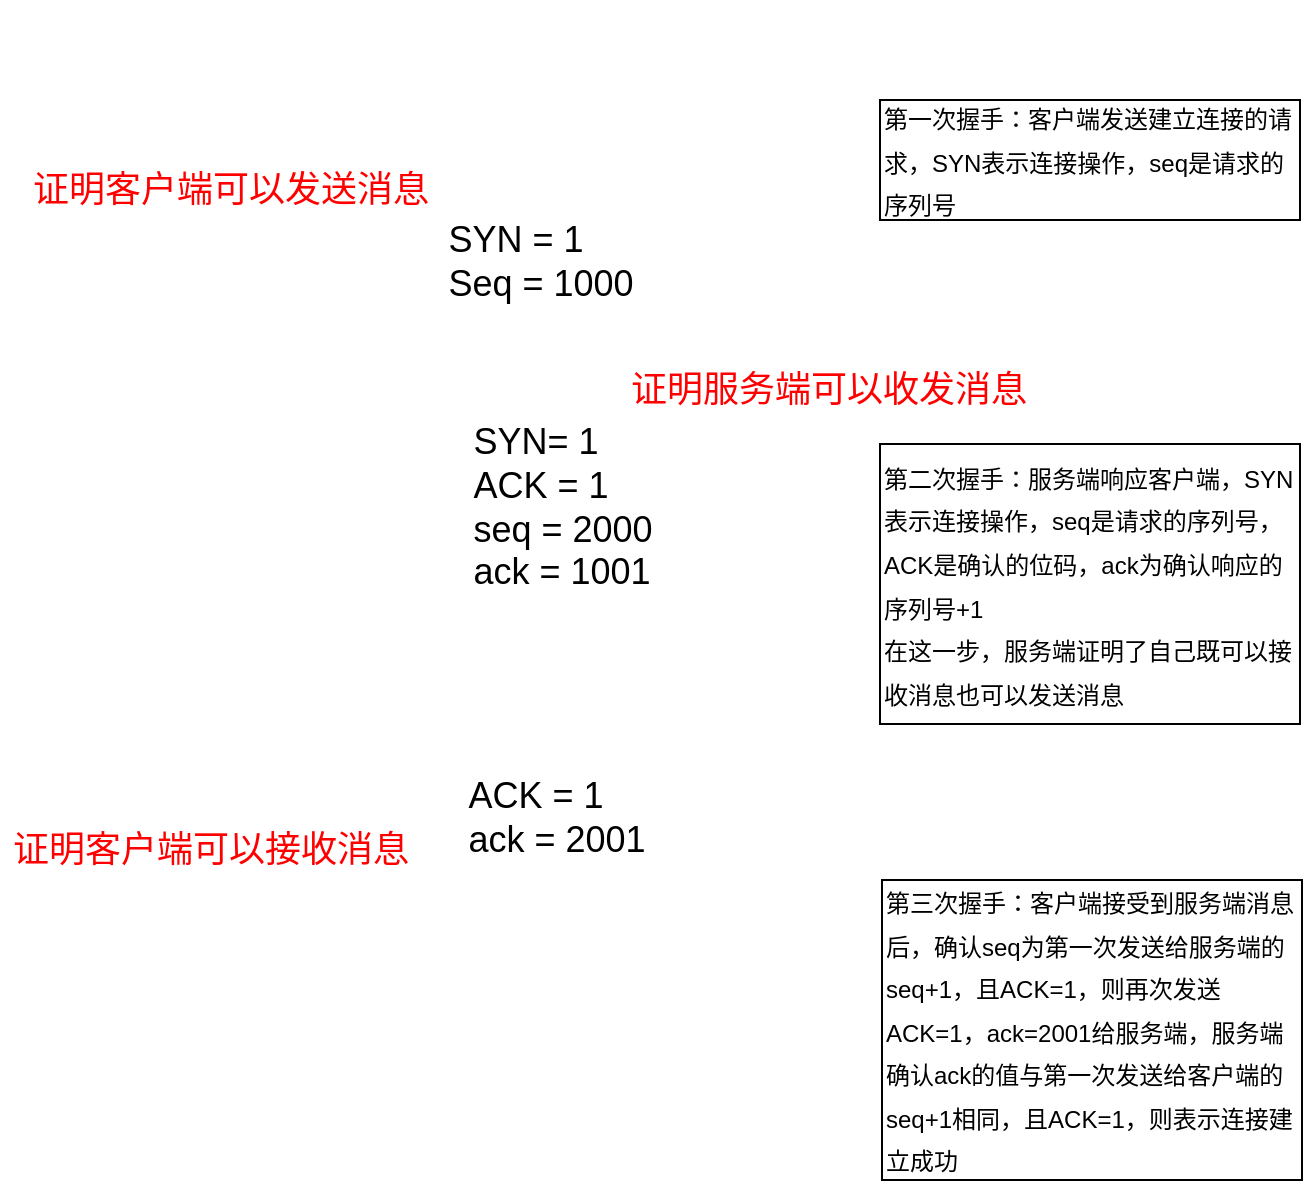 <mxfile>
    <diagram id="lQfovNkgM4vq2SS8UltM" name="第 1 页">
        <mxGraphModel dx="573" dy="553" grid="1" gridSize="10" guides="1" tooltips="1" connect="1" arrows="1" fold="1" page="1" pageScale="1" pageWidth="827" pageHeight="1169" math="0" shadow="0">
            <root>
                <mxCell id="0"/>
                <mxCell id="1" parent="0"/>
                <mxCell id="3" value="" style="line;strokeWidth=2;direction=south;html=1;strokeColor=#FFFFFF;" parent="1" vertex="1">
                    <mxGeometry x="155" y="92" width="10" height="460" as="geometry"/>
                </mxCell>
                <mxCell id="5" value="" style="line;strokeWidth=2;direction=south;html=1;strokeColor=#FFFFFF;" parent="1" vertex="1">
                    <mxGeometry x="400" y="92" width="10" height="460" as="geometry"/>
                </mxCell>
                <mxCell id="7" value="&lt;font color=&quot;#ffffff&quot;&gt;Client&lt;/font&gt;" style="text;strokeColor=none;fillColor=none;html=1;fontSize=24;fontStyle=1;verticalAlign=middle;align=center;fontFamily=Comic Sans MS;" parent="1" vertex="1">
                    <mxGeometry x="110" y="30" width="100" height="40" as="geometry"/>
                </mxCell>
                <mxCell id="8" value="&lt;font color=&quot;#ffffff&quot;&gt;Server&lt;/font&gt;" style="text;strokeColor=none;fillColor=none;html=1;fontSize=24;fontStyle=1;verticalAlign=middle;align=center;fontFamily=Comic Sans MS;" parent="1" vertex="1">
                    <mxGeometry x="350" y="30" width="100" height="40" as="geometry"/>
                </mxCell>
                <mxCell id="10" value="" style="endArrow=classic;html=1;fontFamily=Comic Sans MS;fontSize=18;exitX=0.104;exitY=0.6;exitDx=0;exitDy=0;exitPerimeter=0;entryX=0.25;entryY=0.5;entryDx=0;entryDy=0;entryPerimeter=0;strokeColor=#FFFFFF;" parent="1" source="3" target="5" edge="1">
                    <mxGeometry width="50" height="50" relative="1" as="geometry">
                        <mxPoint x="190" y="240" as="sourcePoint"/>
                        <mxPoint x="240" y="190" as="targetPoint"/>
                    </mxGeometry>
                </mxCell>
                <mxCell id="11" value="&lt;div style=&quot;text-align: left&quot;&gt;&lt;span style=&quot;font-family: &amp;#34;helvetica&amp;#34;&quot;&gt;SYN = 1&lt;/span&gt;&lt;/div&gt;&lt;font face=&quot;Helvetica&quot;&gt;Seq = 1000&lt;br&gt;&lt;/font&gt;" style="edgeLabel;html=1;align=center;verticalAlign=middle;resizable=0;points=[];fontSize=18;fontFamily=Comic Sans MS;" parent="10" vertex="1" connectable="0">
                    <mxGeometry x="-0.321" y="2" relative="1" as="geometry">
                        <mxPoint x="27" as="offset"/>
                    </mxGeometry>
                </mxCell>
                <mxCell id="12" value="&lt;font style=&quot;font-size: 12px&quot;&gt;第一次握手：客户端发送建立连接的请求，SYN表示连接操作，seq是请求的序列号&lt;/font&gt;" style="rounded=0;whiteSpace=wrap;html=1;fontFamily=Helvetica;fontSize=18;align=left;" parent="1" vertex="1">
                    <mxGeometry x="440" y="80" width="210" height="60" as="geometry"/>
                </mxCell>
                <mxCell id="13" value="&lt;div style=&quot;text-align: left&quot;&gt;&lt;span style=&quot;font-size: 18px&quot;&gt;SYN= 1&lt;/span&gt;&lt;/div&gt;&lt;font style=&quot;font-size: 18px&quot;&gt;&lt;div style=&quot;text-align: left&quot;&gt;ACK = 1&lt;/div&gt;&lt;div style=&quot;text-align: left&quot;&gt;seq = 2000&lt;/div&gt;&lt;div style=&quot;text-align: left&quot;&gt;ack = 1001&lt;/div&gt;&lt;/font&gt;" style="endArrow=classic;html=1;fontFamily=Helvetica;fontSize=12;entryX=0.583;entryY=0.3;entryDx=0;entryDy=0;entryPerimeter=0;strokeColor=#FFFFFF;" parent="1" target="3" edge="1">
                    <mxGeometry width="50" height="50" relative="1" as="geometry">
                        <mxPoint x="400" y="207" as="sourcePoint"/>
                        <mxPoint x="162" y="288.06" as="targetPoint"/>
                    </mxGeometry>
                </mxCell>
                <mxCell id="14" value="&lt;font style=&quot;font-size: 12px&quot;&gt;第二次握手：服务端响应客户端，SYN表示连接操作，seq是请求的序列号，ACK是确认的位码，ack为确认响应的序列号+1&lt;br&gt;在这一步，服务端证明了自己既可以接收消息也可以发送消息&lt;br&gt;&lt;/font&gt;" style="rounded=0;whiteSpace=wrap;html=1;fontFamily=Helvetica;fontSize=18;align=left;" parent="1" vertex="1">
                    <mxGeometry x="440" y="252" width="210" height="140" as="geometry"/>
                </mxCell>
                <mxCell id="15" value="" style="endArrow=classic;html=1;fontFamily=Helvetica;fontSize=18;exitX=0.597;exitY=0.3;exitDx=0;exitDy=0;exitPerimeter=0;entryX=0.932;entryY=0.3;entryDx=0;entryDy=0;entryPerimeter=0;strokeColor=#FFFFFF;" parent="1" source="3" target="5" edge="1">
                    <mxGeometry width="50" height="50" relative="1" as="geometry">
                        <mxPoint x="180" y="460" as="sourcePoint"/>
                        <mxPoint x="230" y="410" as="targetPoint"/>
                    </mxGeometry>
                </mxCell>
                <mxCell id="16" value="&lt;div style=&quot;text-align: left&quot;&gt;ACK = 1&lt;/div&gt;&lt;div style=&quot;text-align: left&quot;&gt;ack = 2001&lt;/div&gt;" style="edgeLabel;html=1;align=center;verticalAlign=middle;resizable=0;points=[];fontSize=18;fontFamily=Helvetica;" parent="15" vertex="1" connectable="0">
                    <mxGeometry x="-0.057" y="1" relative="1" as="geometry">
                        <mxPoint as="offset"/>
                    </mxGeometry>
                </mxCell>
                <mxCell id="17" value="&lt;font style=&quot;font-size: 12px&quot;&gt;第三次握手：客户端接受到服务端消息后，确认seq为第一次发送给服务端的seq+1，且ACK=1，则再次发送ACK=1，ack=2001给服务端，服务端确认ack的值与第一次发送给客户端的seq+1相同，且ACK=1，则表示连接建立成功&lt;br&gt;&lt;/font&gt;" style="rounded=0;whiteSpace=wrap;html=1;fontFamily=Helvetica;fontSize=18;align=left;" parent="1" vertex="1">
                    <mxGeometry x="441" y="470" width="210" height="150" as="geometry"/>
                </mxCell>
                <mxCell id="18" value="&lt;font color=&quot;#ff0000&quot;&gt;证明客户端可以发送消息&lt;/font&gt;" style="text;html=1;align=center;verticalAlign=middle;resizable=0;points=[];autosize=1;strokeColor=none;fillColor=none;fontSize=18;fontFamily=Helvetica;" parent="1" vertex="1">
                    <mxGeometry x="10" y="110" width="210" height="30" as="geometry"/>
                </mxCell>
                <mxCell id="19" value="&lt;font color=&quot;#ff0000&quot;&gt;证明服务端可以收发消息&lt;/font&gt;" style="text;html=1;align=center;verticalAlign=middle;resizable=0;points=[];autosize=1;strokeColor=none;fillColor=none;fontSize=18;fontFamily=Helvetica;" parent="1" vertex="1">
                    <mxGeometry x="309" y="210" width="210" height="30" as="geometry"/>
                </mxCell>
                <mxCell id="20" value="&lt;font color=&quot;#ff0000&quot;&gt;证明客户端可以接收消息&lt;/font&gt;" style="text;html=1;align=center;verticalAlign=middle;resizable=0;points=[];autosize=1;strokeColor=none;fillColor=none;fontSize=18;fontFamily=Helvetica;" parent="1" vertex="1">
                    <mxGeometry y="440" width="210" height="30" as="geometry"/>
                </mxCell>
            </root>
        </mxGraphModel>
    </diagram>
</mxfile>